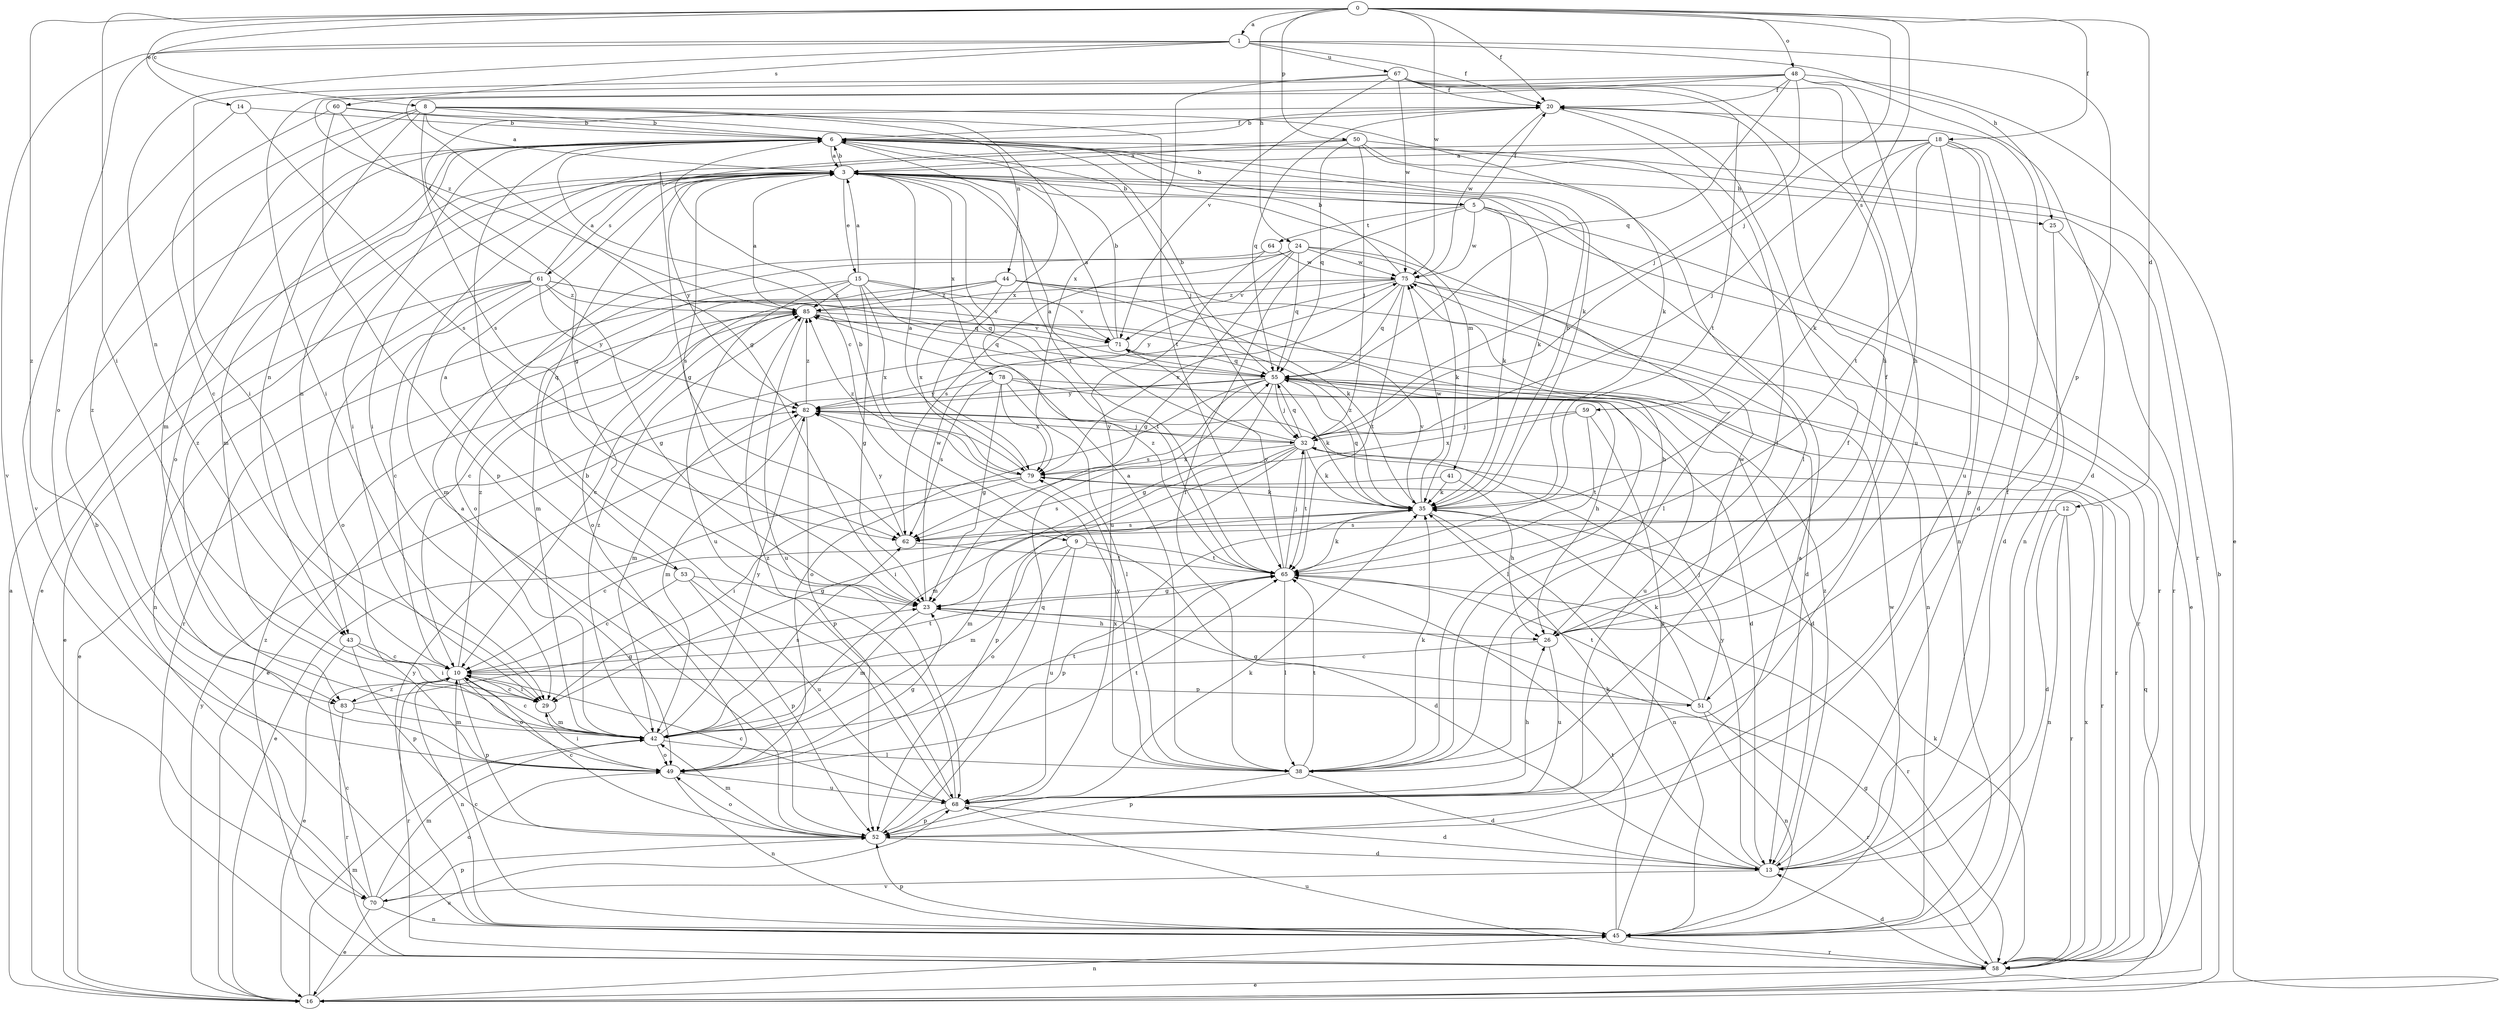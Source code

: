 strict digraph  {
0;
1;
3;
5;
6;
8;
9;
10;
12;
13;
14;
15;
16;
18;
20;
23;
24;
25;
26;
29;
32;
35;
38;
41;
42;
43;
44;
45;
48;
49;
50;
51;
52;
53;
55;
58;
59;
60;
61;
62;
64;
65;
67;
68;
70;
71;
75;
78;
79;
82;
83;
85;
0 -> 1  [label=a];
0 -> 8  [label=c];
0 -> 12  [label=d];
0 -> 14  [label=e];
0 -> 18  [label=f];
0 -> 20  [label=f];
0 -> 24  [label=h];
0 -> 29  [label=i];
0 -> 32  [label=j];
0 -> 48  [label=o];
0 -> 50  [label=p];
0 -> 59  [label=s];
0 -> 75  [label=w];
0 -> 83  [label=z];
1 -> 20  [label=f];
1 -> 25  [label=h];
1 -> 43  [label=n];
1 -> 49  [label=o];
1 -> 51  [label=p];
1 -> 60  [label=s];
1 -> 67  [label=u];
1 -> 70  [label=v];
3 -> 5  [label=b];
3 -> 6  [label=b];
3 -> 15  [label=e];
3 -> 16  [label=e];
3 -> 25  [label=h];
3 -> 35  [label=k];
3 -> 41  [label=m];
3 -> 53  [label=q];
3 -> 61  [label=s];
3 -> 62  [label=s];
3 -> 78  [label=x];
3 -> 82  [label=y];
3 -> 83  [label=z];
5 -> 6  [label=b];
5 -> 16  [label=e];
5 -> 20  [label=f];
5 -> 35  [label=k];
5 -> 38  [label=l];
5 -> 58  [label=r];
5 -> 64  [label=t];
5 -> 75  [label=w];
6 -> 3  [label=a];
6 -> 9  [label=c];
6 -> 20  [label=f];
6 -> 29  [label=i];
6 -> 32  [label=j];
6 -> 42  [label=m];
6 -> 43  [label=n];
6 -> 49  [label=o];
6 -> 65  [label=t];
8 -> 3  [label=a];
8 -> 6  [label=b];
8 -> 35  [label=k];
8 -> 42  [label=m];
8 -> 43  [label=n];
8 -> 44  [label=n];
8 -> 62  [label=s];
8 -> 65  [label=t];
8 -> 79  [label=x];
8 -> 83  [label=z];
9 -> 6  [label=b];
9 -> 13  [label=d];
9 -> 42  [label=m];
9 -> 49  [label=o];
9 -> 65  [label=t];
9 -> 68  [label=u];
10 -> 29  [label=i];
10 -> 45  [label=n];
10 -> 49  [label=o];
10 -> 51  [label=p];
10 -> 52  [label=p];
10 -> 58  [label=r];
10 -> 65  [label=t];
10 -> 83  [label=z];
10 -> 85  [label=z];
12 -> 10  [label=c];
12 -> 13  [label=d];
12 -> 45  [label=n];
12 -> 58  [label=r];
12 -> 62  [label=s];
13 -> 20  [label=f];
13 -> 35  [label=k];
13 -> 70  [label=v];
13 -> 82  [label=y];
13 -> 85  [label=z];
14 -> 6  [label=b];
14 -> 62  [label=s];
14 -> 70  [label=v];
15 -> 3  [label=a];
15 -> 23  [label=g];
15 -> 42  [label=m];
15 -> 55  [label=q];
15 -> 65  [label=t];
15 -> 68  [label=u];
15 -> 71  [label=v];
15 -> 79  [label=x];
15 -> 85  [label=z];
16 -> 3  [label=a];
16 -> 6  [label=b];
16 -> 42  [label=m];
16 -> 45  [label=n];
16 -> 55  [label=q];
16 -> 68  [label=u];
16 -> 82  [label=y];
18 -> 3  [label=a];
18 -> 13  [label=d];
18 -> 29  [label=i];
18 -> 32  [label=j];
18 -> 35  [label=k];
18 -> 45  [label=n];
18 -> 52  [label=p];
18 -> 65  [label=t];
18 -> 68  [label=u];
20 -> 6  [label=b];
20 -> 38  [label=l];
20 -> 55  [label=q];
20 -> 75  [label=w];
23 -> 26  [label=h];
23 -> 42  [label=m];
23 -> 75  [label=w];
24 -> 23  [label=g];
24 -> 35  [label=k];
24 -> 38  [label=l];
24 -> 42  [label=m];
24 -> 55  [label=q];
24 -> 62  [label=s];
24 -> 71  [label=v];
24 -> 75  [label=w];
25 -> 13  [label=d];
25 -> 58  [label=r];
26 -> 10  [label=c];
26 -> 20  [label=f];
26 -> 68  [label=u];
26 -> 75  [label=w];
29 -> 10  [label=c];
29 -> 42  [label=m];
32 -> 3  [label=a];
32 -> 29  [label=i];
32 -> 35  [label=k];
32 -> 42  [label=m];
32 -> 52  [label=p];
32 -> 55  [label=q];
32 -> 58  [label=r];
32 -> 65  [label=t];
32 -> 79  [label=x];
32 -> 82  [label=y];
35 -> 6  [label=b];
35 -> 42  [label=m];
35 -> 45  [label=n];
35 -> 52  [label=p];
35 -> 55  [label=q];
35 -> 62  [label=s];
35 -> 71  [label=v];
35 -> 75  [label=w];
35 -> 85  [label=z];
38 -> 3  [label=a];
38 -> 13  [label=d];
38 -> 20  [label=f];
38 -> 35  [label=k];
38 -> 52  [label=p];
38 -> 65  [label=t];
38 -> 79  [label=x];
38 -> 82  [label=y];
41 -> 26  [label=h];
41 -> 35  [label=k];
41 -> 62  [label=s];
42 -> 10  [label=c];
42 -> 38  [label=l];
42 -> 49  [label=o];
42 -> 62  [label=s];
42 -> 65  [label=t];
42 -> 82  [label=y];
42 -> 85  [label=z];
43 -> 10  [label=c];
43 -> 16  [label=e];
43 -> 29  [label=i];
43 -> 52  [label=p];
44 -> 10  [label=c];
44 -> 13  [label=d];
44 -> 26  [label=h];
44 -> 35  [label=k];
44 -> 58  [label=r];
44 -> 79  [label=x];
44 -> 85  [label=z];
45 -> 3  [label=a];
45 -> 10  [label=c];
45 -> 52  [label=p];
45 -> 58  [label=r];
45 -> 65  [label=t];
45 -> 75  [label=w];
45 -> 82  [label=y];
48 -> 13  [label=d];
48 -> 16  [label=e];
48 -> 20  [label=f];
48 -> 23  [label=g];
48 -> 26  [label=h];
48 -> 29  [label=i];
48 -> 32  [label=j];
48 -> 55  [label=q];
48 -> 85  [label=z];
49 -> 23  [label=g];
49 -> 29  [label=i];
49 -> 45  [label=n];
49 -> 65  [label=t];
49 -> 68  [label=u];
50 -> 3  [label=a];
50 -> 23  [label=g];
50 -> 32  [label=j];
50 -> 38  [label=l];
50 -> 45  [label=n];
50 -> 55  [label=q];
50 -> 58  [label=r];
51 -> 23  [label=g];
51 -> 32  [label=j];
51 -> 35  [label=k];
51 -> 45  [label=n];
51 -> 58  [label=r];
51 -> 65  [label=t];
52 -> 3  [label=a];
52 -> 10  [label=c];
52 -> 13  [label=d];
52 -> 35  [label=k];
52 -> 42  [label=m];
52 -> 49  [label=o];
52 -> 55  [label=q];
53 -> 3  [label=a];
53 -> 10  [label=c];
53 -> 23  [label=g];
53 -> 52  [label=p];
53 -> 68  [label=u];
55 -> 6  [label=b];
55 -> 13  [label=d];
55 -> 23  [label=g];
55 -> 32  [label=j];
55 -> 35  [label=k];
55 -> 38  [label=l];
55 -> 42  [label=m];
55 -> 49  [label=o];
55 -> 58  [label=r];
55 -> 62  [label=s];
55 -> 68  [label=u];
55 -> 82  [label=y];
58 -> 13  [label=d];
58 -> 16  [label=e];
58 -> 23  [label=g];
58 -> 35  [label=k];
58 -> 68  [label=u];
58 -> 79  [label=x];
58 -> 85  [label=z];
59 -> 32  [label=j];
59 -> 52  [label=p];
59 -> 65  [label=t];
59 -> 79  [label=x];
60 -> 6  [label=b];
60 -> 10  [label=c];
60 -> 23  [label=g];
60 -> 35  [label=k];
60 -> 52  [label=p];
61 -> 3  [label=a];
61 -> 10  [label=c];
61 -> 16  [label=e];
61 -> 20  [label=f];
61 -> 23  [label=g];
61 -> 45  [label=n];
61 -> 49  [label=o];
61 -> 55  [label=q];
61 -> 71  [label=v];
61 -> 82  [label=y];
61 -> 85  [label=z];
62 -> 65  [label=t];
62 -> 82  [label=y];
64 -> 49  [label=o];
64 -> 68  [label=u];
64 -> 75  [label=w];
65 -> 23  [label=g];
65 -> 32  [label=j];
65 -> 35  [label=k];
65 -> 38  [label=l];
65 -> 58  [label=r];
65 -> 71  [label=v];
65 -> 85  [label=z];
67 -> 20  [label=f];
67 -> 26  [label=h];
67 -> 29  [label=i];
67 -> 65  [label=t];
67 -> 68  [label=u];
67 -> 71  [label=v];
67 -> 75  [label=w];
67 -> 79  [label=x];
68 -> 6  [label=b];
68 -> 10  [label=c];
68 -> 13  [label=d];
68 -> 26  [label=h];
68 -> 52  [label=p];
68 -> 85  [label=z];
70 -> 6  [label=b];
70 -> 10  [label=c];
70 -> 16  [label=e];
70 -> 42  [label=m];
70 -> 45  [label=n];
70 -> 49  [label=o];
70 -> 52  [label=p];
71 -> 3  [label=a];
71 -> 6  [label=b];
71 -> 16  [label=e];
71 -> 55  [label=q];
75 -> 6  [label=b];
75 -> 45  [label=n];
75 -> 49  [label=o];
75 -> 55  [label=q];
75 -> 58  [label=r];
75 -> 65  [label=t];
75 -> 79  [label=x];
75 -> 82  [label=y];
75 -> 85  [label=z];
78 -> 13  [label=d];
78 -> 23  [label=g];
78 -> 26  [label=h];
78 -> 38  [label=l];
78 -> 62  [label=s];
78 -> 79  [label=x];
78 -> 82  [label=y];
79 -> 3  [label=a];
79 -> 16  [label=e];
79 -> 29  [label=i];
79 -> 35  [label=k];
79 -> 85  [label=z];
82 -> 32  [label=j];
82 -> 42  [label=m];
82 -> 52  [label=p];
82 -> 85  [label=z];
83 -> 23  [label=g];
83 -> 42  [label=m];
83 -> 58  [label=r];
85 -> 3  [label=a];
85 -> 10  [label=c];
85 -> 16  [label=e];
85 -> 55  [label=q];
85 -> 68  [label=u];
85 -> 71  [label=v];
}
